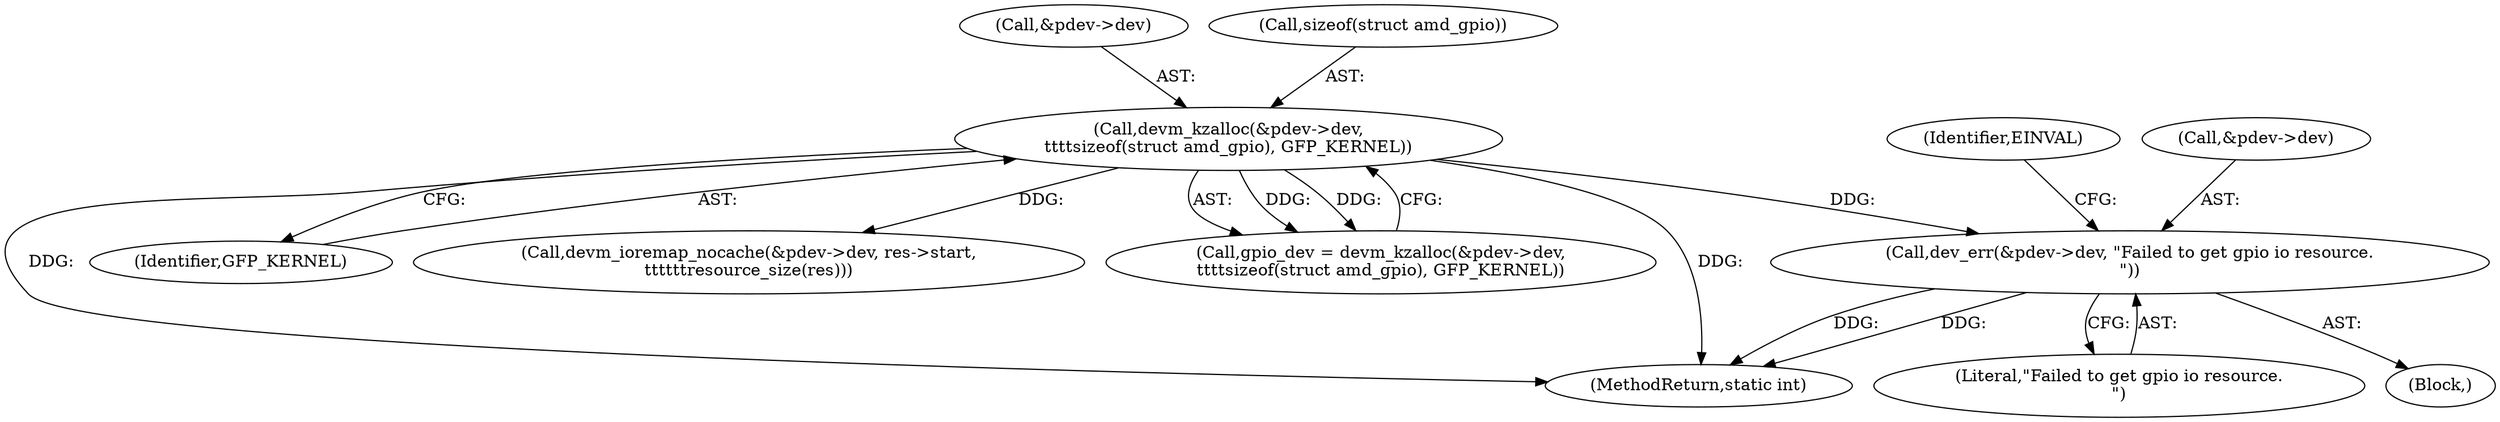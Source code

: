 digraph "0_linux_251e22abde21833b3d29577e4d8c7aaccd650eee@pointer" {
"1000141" [label="(Call,dev_err(&pdev->dev, \"Failed to get gpio io resource.\n\"))"];
"1000112" [label="(Call,devm_kzalloc(&pdev->dev,\n\t\t\t\tsizeof(struct amd_gpio), GFP_KERNEL))"];
"1000113" [label="(Call,&pdev->dev)"];
"1000141" [label="(Call,dev_err(&pdev->dev, \"Failed to get gpio io resource.\n\"))"];
"1000149" [label="(Identifier,EINVAL)"];
"1000140" [label="(Block,)"];
"1000429" [label="(MethodReturn,static int)"];
"1000119" [label="(Identifier,GFP_KERNEL)"];
"1000112" [label="(Call,devm_kzalloc(&pdev->dev,\n\t\t\t\tsizeof(struct amd_gpio), GFP_KERNEL))"];
"1000146" [label="(Literal,\"Failed to get gpio io resource.\n\")"];
"1000142" [label="(Call,&pdev->dev)"];
"1000154" [label="(Call,devm_ioremap_nocache(&pdev->dev, res->start,\n\t\t\t\t\t\tresource_size(res)))"];
"1000117" [label="(Call,sizeof(struct amd_gpio))"];
"1000110" [label="(Call,gpio_dev = devm_kzalloc(&pdev->dev,\n\t\t\t\tsizeof(struct amd_gpio), GFP_KERNEL))"];
"1000141" -> "1000140"  [label="AST: "];
"1000141" -> "1000146"  [label="CFG: "];
"1000142" -> "1000141"  [label="AST: "];
"1000146" -> "1000141"  [label="AST: "];
"1000149" -> "1000141"  [label="CFG: "];
"1000141" -> "1000429"  [label="DDG: "];
"1000141" -> "1000429"  [label="DDG: "];
"1000112" -> "1000141"  [label="DDG: "];
"1000112" -> "1000110"  [label="AST: "];
"1000112" -> "1000119"  [label="CFG: "];
"1000113" -> "1000112"  [label="AST: "];
"1000117" -> "1000112"  [label="AST: "];
"1000119" -> "1000112"  [label="AST: "];
"1000110" -> "1000112"  [label="CFG: "];
"1000112" -> "1000429"  [label="DDG: "];
"1000112" -> "1000429"  [label="DDG: "];
"1000112" -> "1000110"  [label="DDG: "];
"1000112" -> "1000110"  [label="DDG: "];
"1000112" -> "1000154"  [label="DDG: "];
}
